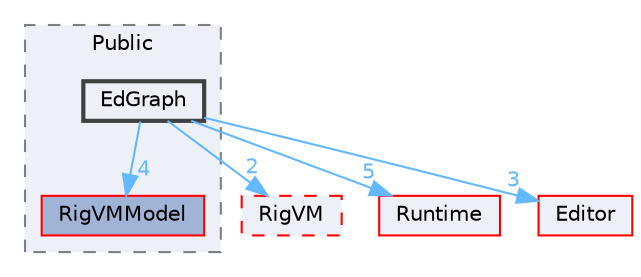 digraph "EdGraph"
{
 // INTERACTIVE_SVG=YES
 // LATEX_PDF_SIZE
  bgcolor="transparent";
  edge [fontname=Helvetica,fontsize=10,labelfontname=Helvetica,labelfontsize=10];
  node [fontname=Helvetica,fontsize=10,shape=box,height=0.2,width=0.4];
  compound=true
  subgraph clusterdir_e2b502a76f290d5c08e5206c6bee57d2 {
    graph [ bgcolor="#edf0f7", pencolor="grey50", label="Public", fontname=Helvetica,fontsize=10 style="filled,dashed", URL="dir_e2b502a76f290d5c08e5206c6bee57d2.html",tooltip=""]
  dir_1be46fe3c41909c60ac7dd2384bab9ef [label="RigVMModel", fillcolor="#a2b4d6", color="red", style="filled", URL="dir_1be46fe3c41909c60ac7dd2384bab9ef.html",tooltip=""];
  dir_60ccb9d6201ef4e13198890abc8075df [label="EdGraph", fillcolor="#edf0f7", color="grey25", style="filled,bold", URL="dir_60ccb9d6201ef4e13198890abc8075df.html",tooltip=""];
  }
  dir_1d30927143707d9ae686d424f56c5751 [label="RigVM", fillcolor="#edf0f7", color="red", style="filled,dashed", URL="dir_1d30927143707d9ae686d424f56c5751.html",tooltip=""];
  dir_7536b172fbd480bfd146a1b1acd6856b [label="Runtime", fillcolor="#edf0f7", color="red", style="filled", URL="dir_7536b172fbd480bfd146a1b1acd6856b.html",tooltip=""];
  dir_b26507eead720464ba2ac6bbc6dcec5f [label="Editor", fillcolor="#edf0f7", color="red", style="filled", URL="dir_b26507eead720464ba2ac6bbc6dcec5f.html",tooltip=""];
  dir_60ccb9d6201ef4e13198890abc8075df->dir_1be46fe3c41909c60ac7dd2384bab9ef [headlabel="4", labeldistance=1.5 headhref="dir_000351_000978.html" href="dir_000351_000978.html" color="steelblue1" fontcolor="steelblue1"];
  dir_60ccb9d6201ef4e13198890abc8075df->dir_1d30927143707d9ae686d424f56c5751 [headlabel="2", labeldistance=1.5 headhref="dir_000351_000972.html" href="dir_000351_000972.html" color="steelblue1" fontcolor="steelblue1"];
  dir_60ccb9d6201ef4e13198890abc8075df->dir_7536b172fbd480bfd146a1b1acd6856b [headlabel="5", labeldistance=1.5 headhref="dir_000351_000984.html" href="dir_000351_000984.html" color="steelblue1" fontcolor="steelblue1"];
  dir_60ccb9d6201ef4e13198890abc8075df->dir_b26507eead720464ba2ac6bbc6dcec5f [headlabel="3", labeldistance=1.5 headhref="dir_000351_000357.html" href="dir_000351_000357.html" color="steelblue1" fontcolor="steelblue1"];
}
